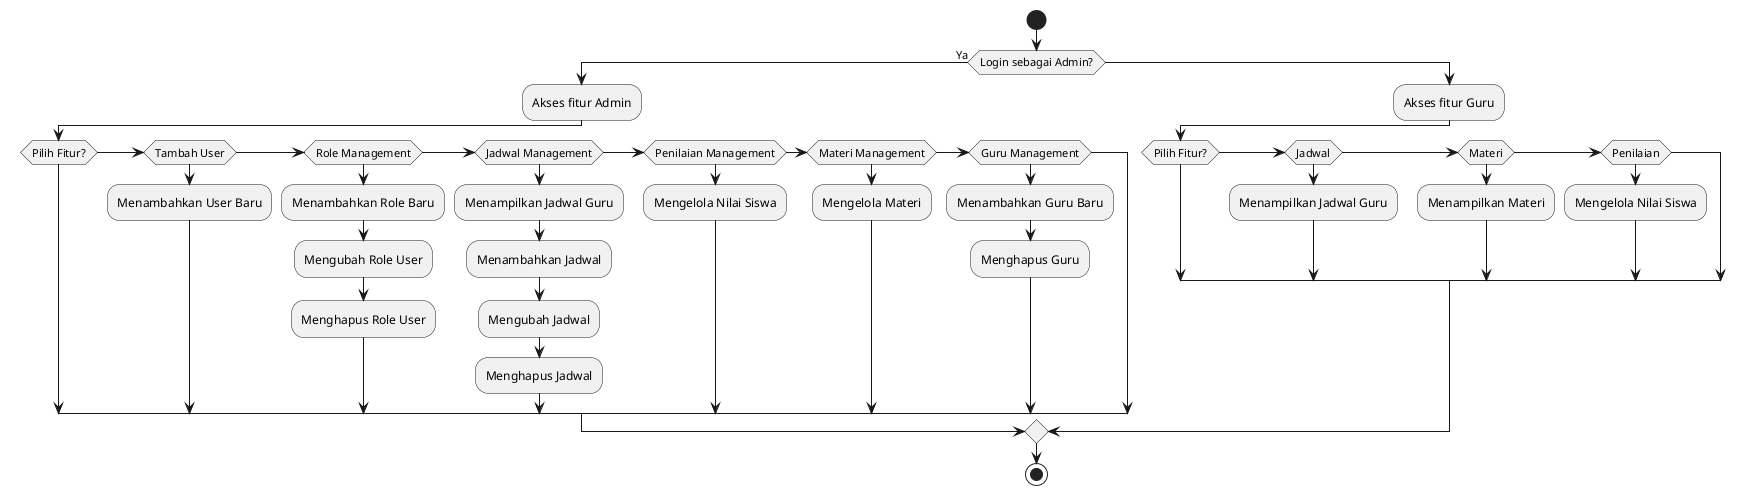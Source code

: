 @startuml flowchart
start

if (Login sebagai Admin?) then (Ya)
  :Akses fitur Admin;

  if (Pilih Fitur?)
  else if(Tambah User)
    :Menambahkan User Baru;
  else if (Role Management)
    :Menambahkan Role Baru;
    :Mengubah Role User;
    :Menghapus Role User;
  else if (Jadwal Management)
    :Menampilkan Jadwal Guru;
    :Menambahkan Jadwal;
    :Mengubah Jadwal;
    :Menghapus Jadwal;
  else if (Penilaian Management)
    :Mengelola Nilai Siswa;
  else if (Materi Management)
    :Mengelola Materi;
  else if(Guru Management)
    :Menambahkan Guru Baru;
    :Menghapus Guru;
  endif

else
  :Akses fitur Guru;

  if (Pilih Fitur?)
  else if (Jadwal)
    :Menampilkan Jadwal Guru;
  else if (Materi)
    :Menampilkan Materi;
  else if(Penilaian)
    :Mengelola Nilai Siswa;
  endif

endif

stop
@enduml
